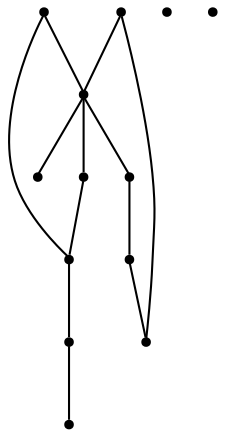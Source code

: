 graph {
  node [shape=point,comment="{\"directed\":false,\"doi\":\"10.1007/3-540-46648-7_5\",\"figure\":\"?\"}"]

  v0 [pos="1520.1899897838116,1955.4689697886658"]
  v1 [pos="1405.175652265248,1840.199277241437"]
  v2 [pos="1405.175652265248,1897.959187496232"]
  v3 [pos="1405.175652265248,1955.4689697886656"]
  v4 [pos="1405.175652265248,2012.9787838756797"]
  v5 [pos="1405.175652265248,2070.4885979626943"]
  v6 [pos="1347.9184727905076,1955.2189690046257"]
  v7 [pos="1290.1612511604487,1955.4689697886658"]
  v8 [pos="1232.9041352719441,1955.4689697886658"]
  v9 [pos="485.0606341855615,1948.2177706520367"]
  v10 [pos="427.8034785556598,1955.4689697886656"]
  v11 [pos="427.8034785556598,2012.97878387568"]
  v12 [pos="370.29629389981915,1955.2189690046257"]

  v0 -- v10 [id="-3",pos="1520.1899897838116,1955.4689697886658 1521.1901694738026,1940.2163783958063 1521.1901694738026,1940.2163783958063 1521.1901694738026,1940.2163783958063 430.05373978911035,1940.2163783958063 430.05373978911035,1940.2163783958063 430.05373978911035,1940.2163783958063 427.8034785556598,1955.4689697886656 427.8034785556598,1955.4689697886656 427.8034785556598,1955.4689697886656"]
  v12 -- v8 [id="-4",pos="370.29629389981915,1955.2189690046257 370.0462648738802,1782.1893026134417 370.0462648738802,1782.1893026134417 370.0462648738802,1782.1893026134417 1233.1541881427213,1782.1893026134417 1233.1541881427213,1782.1893026134417 1233.1541881427213,1782.1893026134417 1232.9041352719441,1955.4689697886658 1232.9041352719441,1955.4689697886658 1232.9041352719441,1955.4689697886658"]
  v10 -- v12 [id="-5",pos="427.8034785556598,1955.4689697886656 370.29629389981915,1955.2189690046257 370.29629389981915,1955.2189690046257 370.29629389981915,1955.2189690046257"]
  v4 -- v0 [id="-6",pos="1405.175652265248,2012.9787838756797 1521.1901694738026,2014.2289467687813 1521.1901694738026,2014.2289467687813 1521.1901694738026,2014.2289467687813 1520.1899897838116,1955.4689697886658 1520.1899897838116,1955.4689697886658 1520.1899897838116,1955.4689697886658"]
  v11 -- v10 [id="-7",pos="427.8034785556598,2012.97878387568 427.8034785556598,1955.4689697886656 427.8034785556598,1955.4689697886656 427.8034785556598,1955.4689697886656"]
  v11 -- v4 [id="-8",pos="427.8034785556598,2012.97878387568 1405.175652265248,2012.9787838756797 1405.175652265248,2012.9787838756797 1405.175652265248,2012.9787838756797"]
  v7 -- v4 [id="-225",pos="1290.1612511604487,1955.4689697886658 1289.1610714704575,2013.2288164543002 1289.1610714704575,2013.2288164543002 1289.1610714704575,2013.2288164543002 1292.1614515748427,2013.2288164543002 1292.1614515748427,2013.2288164543002 1292.1614515748427,2013.2288164543002 1292.1614515748427,2010.2282983325363 1292.1614515748427,2010.2282983325363 1292.1614515748427,2010.2282983325363 1289.1610714704575,2010.2282983325363 1289.1610714704575,2010.2282983325363 1289.1610714704575,2010.2282983325363 1289.1610714704575,2013.2288164543002 1289.1610714704575,2013.2288164543002 1289.1610714704575,2013.2288164543002 1405.175652265248,2012.9787838756797 1405.175652265248,2012.9787838756797 1405.175652265248,2012.9787838756797"]
  v7 -- v1 [id="-228",pos="1290.1612511604487,1955.4689697886658 1289.1610714704575,1839.1990197486352 1289.1610714704575,1839.1990197486352 1289.1610714704575,1839.1990197486352 1405.175652265248,1840.199277241437 1405.175652265248,1840.199277241437 1405.175652265248,1840.199277241437"]
  v3 -- v2 [id="-257",pos="1405.175652265248,1955.4689697886656 1405.175652265248,1897.959187496232 1405.175652265248,1897.959187496232 1405.175652265248,1897.959187496232"]
  v2 -- v1 [id="-258",pos="1405.175652265248,1897.959187496232 1405.175652265248,1840.199277241437 1405.175652265248,1840.199277241437 1405.175652265248,1840.199277241437"]
  v4 -- v3 [id="-259",pos="1405.175652265248,2012.9787838756797 1405.175652265248,1955.4689697886656 1405.175652265248,1955.4689697886656 1405.175652265248,1955.4689697886656"]
  v4 -- v5 [id="-270",pos="1405.175652265248,2012.9787838756797 1405.175652265248,2070.4885979626943 1405.175652265248,2070.4885979626943 1405.175652265248,2070.4885979626943"]
}